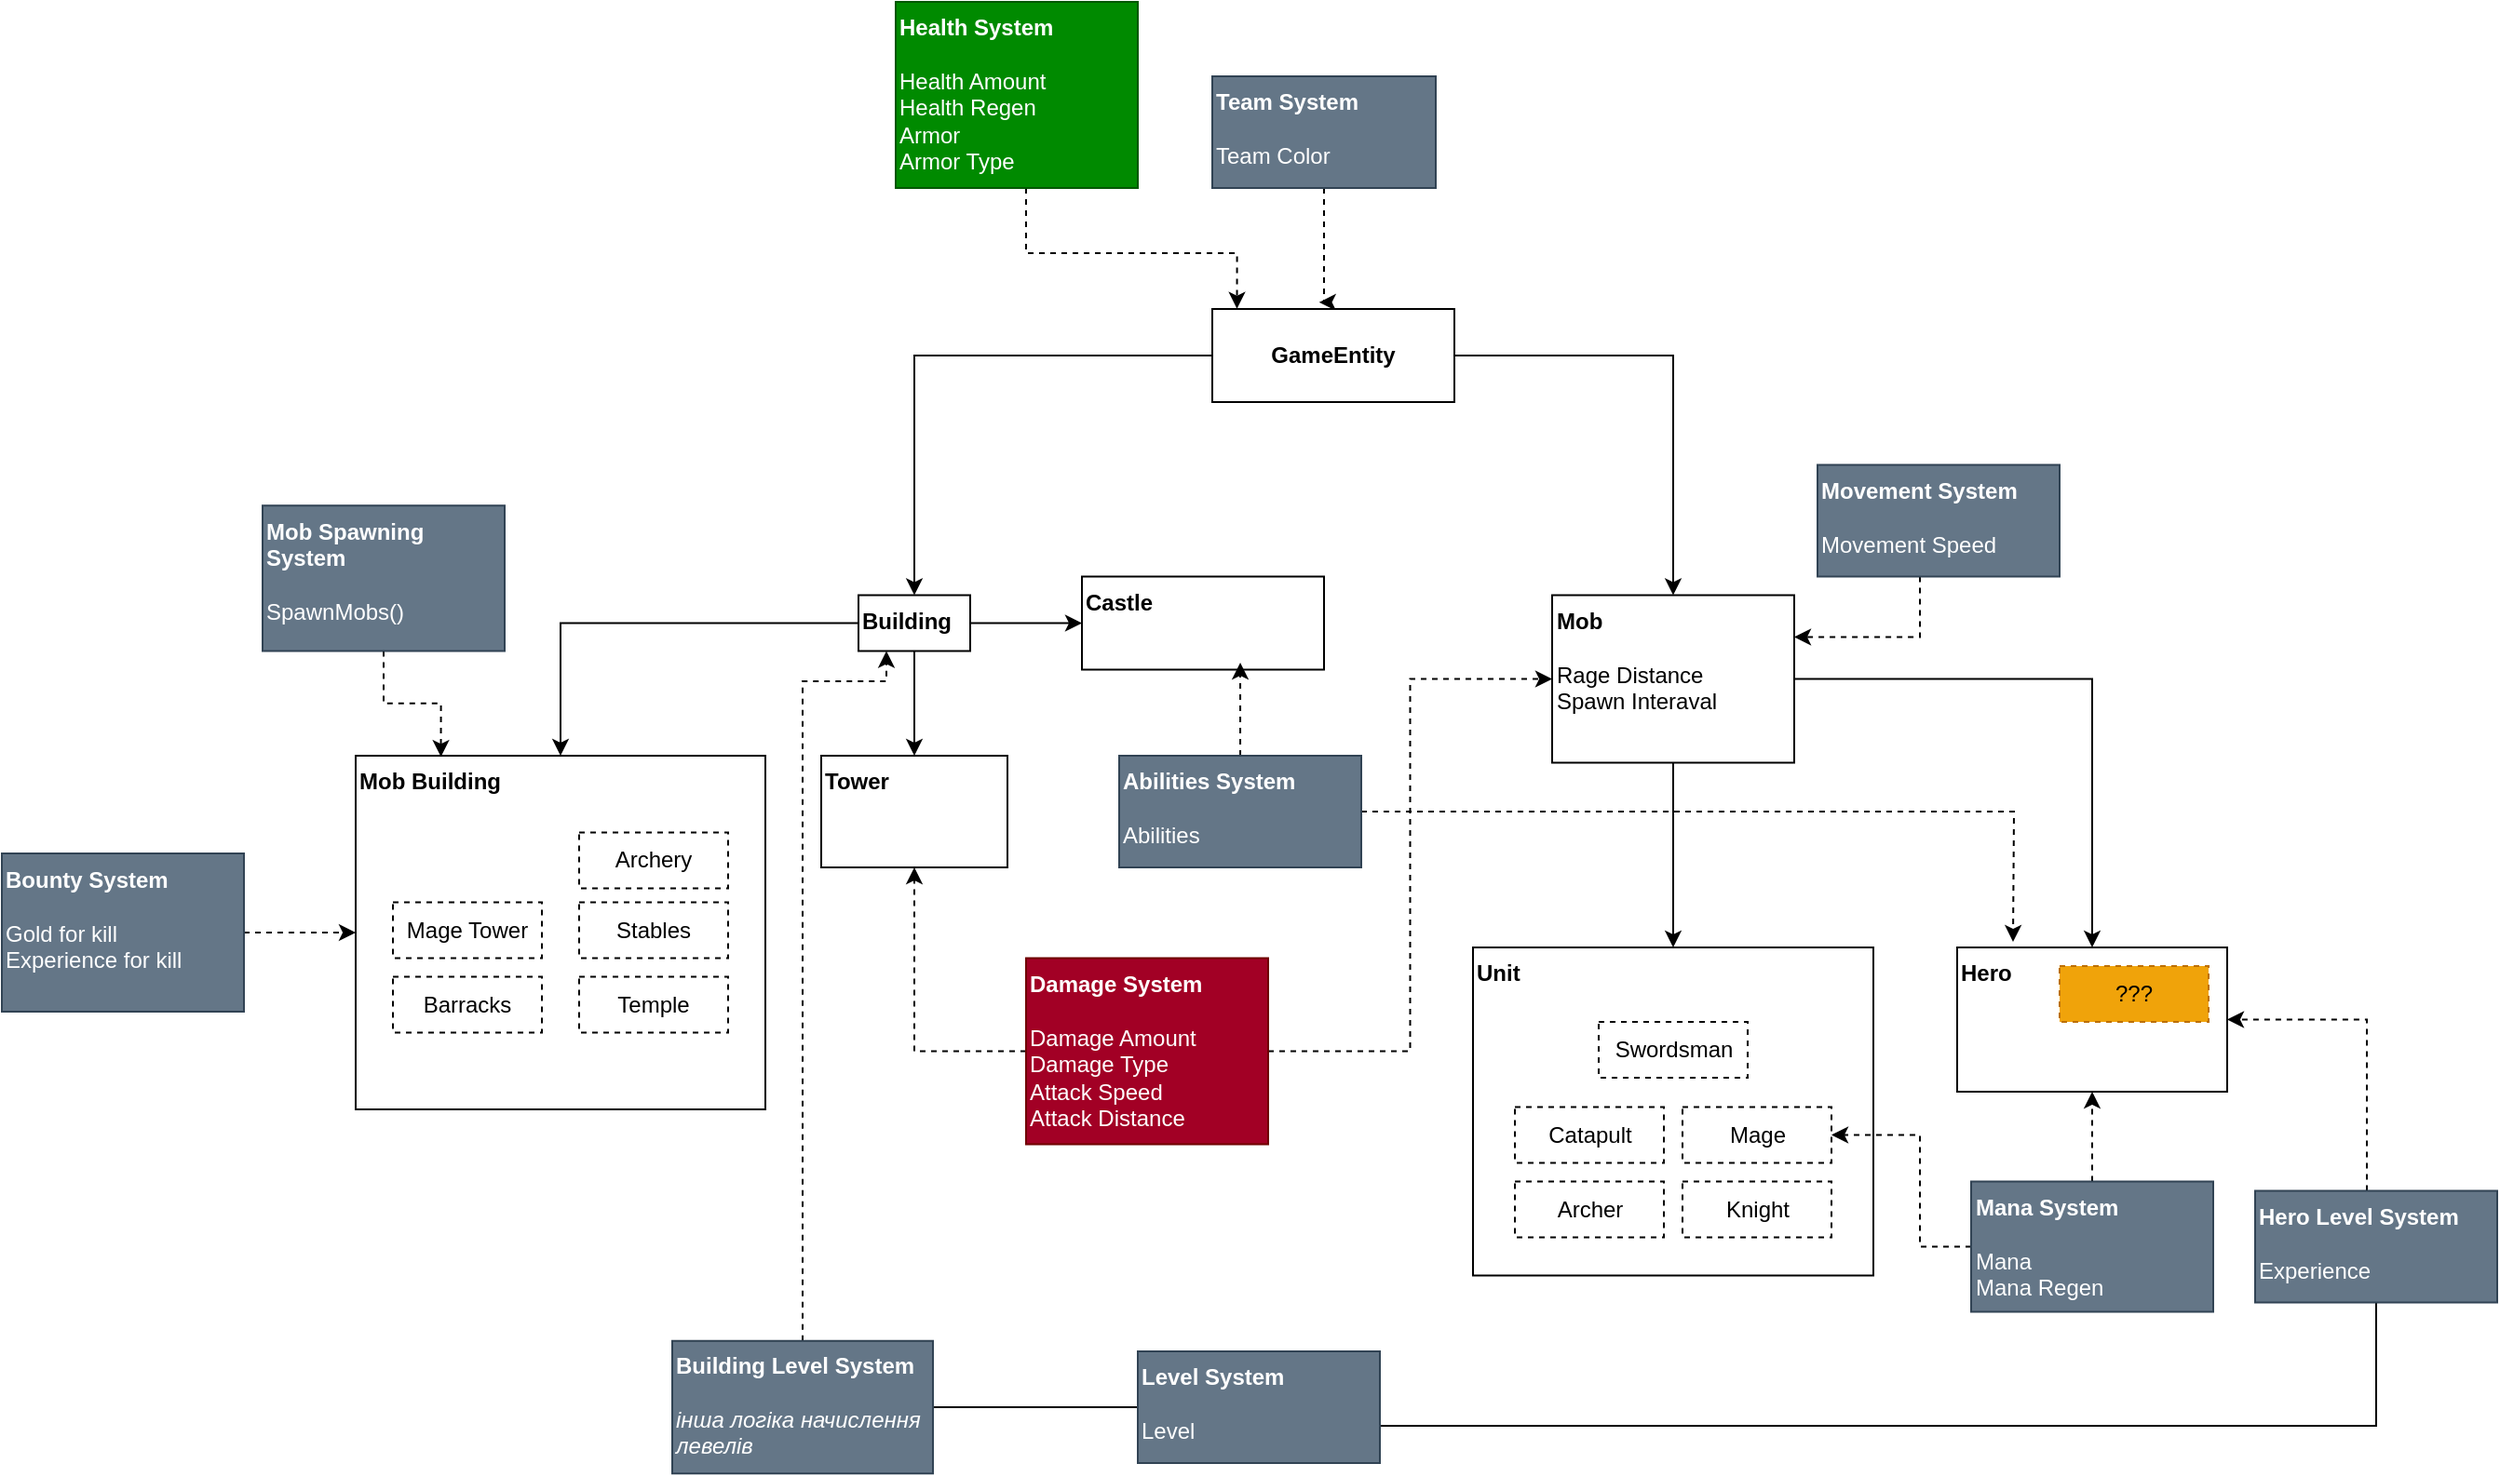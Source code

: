 <mxfile version="21.1.2" type="device">
  <diagram name="Страница 1" id="8yt0SZrPP_RbYerUbGmz">
    <mxGraphModel dx="3382" dy="937" grid="1" gridSize="10" guides="1" tooltips="1" connect="1" arrows="1" fold="1" page="1" pageScale="1" pageWidth="827" pageHeight="1169" math="0" shadow="0">
      <root>
        <mxCell id="0" />
        <mxCell id="1" parent="0" />
        <mxCell id="TG--KWfM6AHAz2aMp1aF-11" style="edgeStyle=orthogonalEdgeStyle;rounded=0;orthogonalLoop=1;jettySize=auto;html=1;entryX=0;entryY=0.5;entryDx=0;entryDy=0;dashed=1;" edge="1" parent="1" source="N3ZdnWTbbpZVfNhrW-NO-1" target="o9QlrB1gXAYVadC4v8IX-6">
          <mxGeometry relative="1" as="geometry" />
        </mxCell>
        <mxCell id="TG--KWfM6AHAz2aMp1aF-13" style="edgeStyle=orthogonalEdgeStyle;rounded=0;orthogonalLoop=1;jettySize=auto;html=1;entryX=0.5;entryY=1;entryDx=0;entryDy=0;dashed=1;" edge="1" parent="1" source="N3ZdnWTbbpZVfNhrW-NO-1" target="o9QlrB1gXAYVadC4v8IX-4">
          <mxGeometry relative="1" as="geometry" />
        </mxCell>
        <mxCell id="N3ZdnWTbbpZVfNhrW-NO-1" value="&lt;b&gt;Damage System&lt;/b&gt;&lt;br&gt;&lt;br&gt;Damage Amount&lt;br&gt;Damage Type&lt;br&gt;Attack Speed&lt;br&gt;Attack Distance" style="rounded=0;whiteSpace=wrap;html=1;align=left;verticalAlign=top;fillColor=#a20025;strokeColor=#6F0000;fontColor=#ffffff;" parent="1" vertex="1">
          <mxGeometry x="-560" y="998.75" width="130" height="100" as="geometry" />
        </mxCell>
        <mxCell id="TG--KWfM6AHAz2aMp1aF-9" style="edgeStyle=orthogonalEdgeStyle;rounded=0;orthogonalLoop=1;jettySize=auto;html=1;entryX=0.102;entryY=-0.003;entryDx=0;entryDy=0;entryPerimeter=0;dashed=1;" edge="1" parent="1" source="o9QlrB1gXAYVadC4v8IX-2" target="2">
          <mxGeometry relative="1" as="geometry">
            <Array as="points">
              <mxPoint x="-560" y="620" />
              <mxPoint x="-447" y="620" />
            </Array>
          </mxGeometry>
        </mxCell>
        <mxCell id="o9QlrB1gXAYVadC4v8IX-2" value="&lt;b&gt;Health System&lt;br&gt;&lt;/b&gt;&lt;br&gt;Health Amount&lt;br&gt;Health Regen&lt;br&gt;Armor&lt;br&gt;Armor Type" style="rounded=0;whiteSpace=wrap;html=1;align=left;verticalAlign=top;fillColor=#008a00;fontColor=#ffffff;strokeColor=#005700;" parent="1" vertex="1">
          <mxGeometry x="-630" y="485.0" width="130" height="100" as="geometry" />
        </mxCell>
        <mxCell id="o9QlrB1gXAYVadC4v8IX-3" value="&lt;b&gt;Castle&lt;br&gt;&lt;/b&gt;" style="rounded=0;whiteSpace=wrap;html=1;align=left;verticalAlign=top;" parent="1" vertex="1">
          <mxGeometry x="-530" y="793.75" width="130" height="50" as="geometry" />
        </mxCell>
        <mxCell id="o9QlrB1gXAYVadC4v8IX-4" value="&lt;b&gt;Tower&lt;br&gt;&lt;/b&gt;&lt;br&gt;" style="rounded=0;whiteSpace=wrap;html=1;align=left;verticalAlign=top;" parent="1" vertex="1">
          <mxGeometry x="-670" y="890" width="100" height="60" as="geometry" />
        </mxCell>
        <mxCell id="o9QlrB1gXAYVadC4v8IX-33" style="edgeStyle=orthogonalEdgeStyle;rounded=0;orthogonalLoop=1;jettySize=auto;html=1;entryX=0.5;entryY=0;entryDx=0;entryDy=0;" parent="1" source="o9QlrB1gXAYVadC4v8IX-5" target="o9QlrB1gXAYVadC4v8IX-4" edge="1">
          <mxGeometry relative="1" as="geometry">
            <Array as="points">
              <mxPoint x="-620" y="850" />
              <mxPoint x="-620" y="850" />
            </Array>
          </mxGeometry>
        </mxCell>
        <mxCell id="o9QlrB1gXAYVadC4v8IX-34" style="edgeStyle=orthogonalEdgeStyle;rounded=0;orthogonalLoop=1;jettySize=auto;html=1;entryX=0.5;entryY=0;entryDx=0;entryDy=0;" parent="1" source="o9QlrB1gXAYVadC4v8IX-5" target="o9QlrB1gXAYVadC4v8IX-18" edge="1">
          <mxGeometry relative="1" as="geometry" />
        </mxCell>
        <mxCell id="o9QlrB1gXAYVadC4v8IX-35" style="edgeStyle=orthogonalEdgeStyle;rounded=0;orthogonalLoop=1;jettySize=auto;html=1;" parent="1" source="o9QlrB1gXAYVadC4v8IX-5" target="o9QlrB1gXAYVadC4v8IX-3" edge="1">
          <mxGeometry relative="1" as="geometry" />
        </mxCell>
        <mxCell id="o9QlrB1gXAYVadC4v8IX-5" value="&lt;b&gt;Building&lt;br&gt;&lt;/b&gt;&lt;br&gt;" style="rounded=0;whiteSpace=wrap;html=1;align=left;verticalAlign=top;" parent="1" vertex="1">
          <mxGeometry x="-650" y="803.75" width="60" height="30" as="geometry" />
        </mxCell>
        <mxCell id="o9QlrB1gXAYVadC4v8IX-40" style="edgeStyle=orthogonalEdgeStyle;rounded=0;orthogonalLoop=1;jettySize=auto;html=1;entryX=0.5;entryY=0;entryDx=0;entryDy=0;" parent="1" source="o9QlrB1gXAYVadC4v8IX-6" target="o9QlrB1gXAYVadC4v8IX-8" edge="1">
          <mxGeometry relative="1" as="geometry" />
        </mxCell>
        <mxCell id="o9QlrB1gXAYVadC4v8IX-41" style="edgeStyle=orthogonalEdgeStyle;rounded=0;orthogonalLoop=1;jettySize=auto;html=1;entryX=0.5;entryY=0;entryDx=0;entryDy=0;" parent="1" source="o9QlrB1gXAYVadC4v8IX-6" target="o9QlrB1gXAYVadC4v8IX-7" edge="1">
          <mxGeometry relative="1" as="geometry" />
        </mxCell>
        <mxCell id="o9QlrB1gXAYVadC4v8IX-6" value="&lt;b&gt;Mob&lt;br&gt;&lt;/b&gt;&lt;br&gt;Rage Distance&lt;br&gt;Spawn Interaval&lt;br&gt;" style="rounded=0;whiteSpace=wrap;html=1;align=left;verticalAlign=top;" parent="1" vertex="1">
          <mxGeometry x="-277.5" y="803.75" width="130" height="90" as="geometry" />
        </mxCell>
        <mxCell id="o9QlrB1gXAYVadC4v8IX-7" value="&lt;b&gt;Hero&lt;br&gt;&lt;/b&gt;&lt;br&gt;" style="rounded=0;whiteSpace=wrap;html=1;align=left;verticalAlign=top;" parent="1" vertex="1">
          <mxGeometry x="-60" y="993" width="145" height="77.5" as="geometry" />
        </mxCell>
        <mxCell id="o9QlrB1gXAYVadC4v8IX-8" value="&lt;b&gt;Unit&lt;/b&gt;&lt;br&gt;" style="rounded=0;whiteSpace=wrap;html=1;align=left;verticalAlign=top;" parent="1" vertex="1">
          <mxGeometry x="-320" y="993" width="215" height="176.25" as="geometry" />
        </mxCell>
        <mxCell id="o9QlrB1gXAYVadC4v8IX-13" value="Catapult" style="rounded=0;whiteSpace=wrap;html=1;dashed=1;" parent="1" vertex="1">
          <mxGeometry x="-297.5" y="1078.75" width="80" height="30" as="geometry" />
        </mxCell>
        <mxCell id="o9QlrB1gXAYVadC4v8IX-14" value="Knight" style="rounded=0;whiteSpace=wrap;html=1;dashed=1;" parent="1" vertex="1">
          <mxGeometry x="-207.5" y="1118.75" width="80" height="30" as="geometry" />
        </mxCell>
        <mxCell id="o9QlrB1gXAYVadC4v8IX-15" value="Archer" style="rounded=0;whiteSpace=wrap;html=1;dashed=1;" parent="1" vertex="1">
          <mxGeometry x="-297.5" y="1118.75" width="80" height="30" as="geometry" />
        </mxCell>
        <mxCell id="o9QlrB1gXAYVadC4v8IX-16" value="Swordsman" style="rounded=0;whiteSpace=wrap;html=1;dashed=1;" parent="1" vertex="1">
          <mxGeometry x="-252.5" y="1033" width="80" height="30" as="geometry" />
        </mxCell>
        <mxCell id="o9QlrB1gXAYVadC4v8IX-17" value="Mage" style="rounded=0;whiteSpace=wrap;html=1;dashed=1;" parent="1" vertex="1">
          <mxGeometry x="-207.5" y="1078.75" width="80" height="30" as="geometry" />
        </mxCell>
        <mxCell id="o9QlrB1gXAYVadC4v8IX-18" value="&lt;b&gt;Mob Building&lt;/b&gt;" style="rounded=0;whiteSpace=wrap;html=1;align=left;verticalAlign=top;" parent="1" vertex="1">
          <mxGeometry x="-920" y="890" width="220" height="190" as="geometry" />
        </mxCell>
        <mxCell id="TG--KWfM6AHAz2aMp1aF-16" style="edgeStyle=orthogonalEdgeStyle;rounded=0;orthogonalLoop=1;jettySize=auto;html=1;entryX=1;entryY=0.5;entryDx=0;entryDy=0;dashed=1;" edge="1" parent="1" source="o9QlrB1gXAYVadC4v8IX-19" target="o9QlrB1gXAYVadC4v8IX-17">
          <mxGeometry relative="1" as="geometry">
            <mxPoint x="-90" y="1110" as="targetPoint" />
            <Array as="points">
              <mxPoint x="-80" y="1154" />
              <mxPoint x="-80" y="1094" />
            </Array>
          </mxGeometry>
        </mxCell>
        <mxCell id="TG--KWfM6AHAz2aMp1aF-18" style="edgeStyle=orthogonalEdgeStyle;rounded=0;orthogonalLoop=1;jettySize=auto;html=1;entryX=0.5;entryY=1;entryDx=0;entryDy=0;dashed=1;" edge="1" parent="1" source="o9QlrB1gXAYVadC4v8IX-19" target="o9QlrB1gXAYVadC4v8IX-7">
          <mxGeometry relative="1" as="geometry" />
        </mxCell>
        <mxCell id="o9QlrB1gXAYVadC4v8IX-19" value="&lt;b&gt;Mana System&lt;br&gt;&lt;/b&gt;&lt;br&gt;Mana&lt;br&gt;Mana Regen" style="rounded=0;whiteSpace=wrap;html=1;align=left;verticalAlign=top;fillColor=#647687;fontColor=#ffffff;strokeColor=#314354;" parent="1" vertex="1">
          <mxGeometry x="-52.5" y="1118.75" width="130" height="70" as="geometry" />
        </mxCell>
        <mxCell id="TG--KWfM6AHAz2aMp1aF-19" style="edgeStyle=orthogonalEdgeStyle;rounded=0;orthogonalLoop=1;jettySize=auto;html=1;entryX=0.654;entryY=0.925;entryDx=0;entryDy=0;entryPerimeter=0;dashed=1;" edge="1" parent="1" source="o9QlrB1gXAYVadC4v8IX-20" target="o9QlrB1gXAYVadC4v8IX-3">
          <mxGeometry relative="1" as="geometry" />
        </mxCell>
        <mxCell id="TG--KWfM6AHAz2aMp1aF-20" style="edgeStyle=orthogonalEdgeStyle;rounded=0;orthogonalLoop=1;jettySize=auto;html=1;dashed=1;" edge="1" parent="1" source="o9QlrB1gXAYVadC4v8IX-20">
          <mxGeometry relative="1" as="geometry">
            <mxPoint x="-30" y="990" as="targetPoint" />
          </mxGeometry>
        </mxCell>
        <mxCell id="o9QlrB1gXAYVadC4v8IX-20" value="&lt;b&gt;Abilities System&lt;br&gt;&lt;/b&gt;&lt;br&gt;Abilities" style="rounded=0;whiteSpace=wrap;html=1;align=left;verticalAlign=top;fillColor=#647687;fontColor=#ffffff;strokeColor=#314354;" parent="1" vertex="1">
          <mxGeometry x="-510" y="890" width="130" height="60" as="geometry" />
        </mxCell>
        <mxCell id="o9QlrB1gXAYVadC4v8IX-22" value="Archery" style="rounded=0;whiteSpace=wrap;html=1;dashed=1;" parent="1" vertex="1">
          <mxGeometry x="-800" y="931.25" width="80" height="30" as="geometry" />
        </mxCell>
        <mxCell id="o9QlrB1gXAYVadC4v8IX-58" value="Mage Tower" style="rounded=0;whiteSpace=wrap;html=1;dashed=1;" parent="1" vertex="1">
          <mxGeometry x="-900" y="968.75" width="80" height="30" as="geometry" />
        </mxCell>
        <mxCell id="o9QlrB1gXAYVadC4v8IX-59" value="Barracks" style="rounded=0;whiteSpace=wrap;html=1;dashed=1;" parent="1" vertex="1">
          <mxGeometry x="-900" y="1008.75" width="80" height="30" as="geometry" />
        </mxCell>
        <mxCell id="o9QlrB1gXAYVadC4v8IX-60" value="Stables" style="rounded=0;whiteSpace=wrap;html=1;dashed=1;" parent="1" vertex="1">
          <mxGeometry x="-800" y="968.75" width="80" height="30" as="geometry" />
        </mxCell>
        <mxCell id="o9QlrB1gXAYVadC4v8IX-61" value="Temple" style="rounded=0;whiteSpace=wrap;html=1;dashed=1;" parent="1" vertex="1">
          <mxGeometry x="-800" y="1008.75" width="80" height="30" as="geometry" />
        </mxCell>
        <mxCell id="TG--KWfM6AHAz2aMp1aF-14" style="edgeStyle=orthogonalEdgeStyle;rounded=0;orthogonalLoop=1;jettySize=auto;html=1;entryX=0.208;entryY=0.003;entryDx=0;entryDy=0;entryPerimeter=0;dashed=1;" edge="1" parent="1" source="o9QlrB1gXAYVadC4v8IX-62" target="o9QlrB1gXAYVadC4v8IX-18">
          <mxGeometry relative="1" as="geometry" />
        </mxCell>
        <mxCell id="o9QlrB1gXAYVadC4v8IX-62" value="&lt;b&gt;Mob Spawning System&lt;br&gt;&lt;/b&gt;&lt;br&gt;SpawnMobs()" style="rounded=0;whiteSpace=wrap;html=1;align=left;verticalAlign=top;fillColor=#647687;fontColor=#ffffff;strokeColor=#314354;" parent="1" vertex="1">
          <mxGeometry x="-970" y="755.62" width="130" height="78.13" as="geometry" />
        </mxCell>
        <mxCell id="o9QlrB1gXAYVadC4v8IX-67" value="???" style="rounded=0;whiteSpace=wrap;html=1;dashed=1;fillColor=#f0a30a;strokeColor=#BD7000;fontColor=#000000;" parent="1" vertex="1">
          <mxGeometry x="-5" y="1003" width="80" height="30" as="geometry" />
        </mxCell>
        <mxCell id="TG--KWfM6AHAz2aMp1aF-15" style="edgeStyle=orthogonalEdgeStyle;rounded=0;orthogonalLoop=1;jettySize=auto;html=1;dashed=1;" edge="1" parent="1" source="voLCMBcsqlssWNx2IigY-6" target="o9QlrB1gXAYVadC4v8IX-18">
          <mxGeometry relative="1" as="geometry" />
        </mxCell>
        <mxCell id="voLCMBcsqlssWNx2IigY-6" value="&lt;b&gt;Bounty System&lt;br&gt;&lt;/b&gt;&lt;br&gt;Gold for kill&lt;br&gt;Experience for kill" style="rounded=0;whiteSpace=wrap;html=1;align=left;verticalAlign=top;fillColor=#647687;fontColor=#ffffff;strokeColor=#314354;" parent="1" vertex="1">
          <mxGeometry x="-1110" y="942.5" width="130" height="85" as="geometry" />
        </mxCell>
        <mxCell id="TG--KWfM6AHAz2aMp1aF-7" style="edgeStyle=orthogonalEdgeStyle;rounded=0;orthogonalLoop=1;jettySize=auto;html=1;entryX=0.5;entryY=0;entryDx=0;entryDy=0;exitX=1;exitY=0.5;exitDx=0;exitDy=0;" edge="1" parent="1" source="voLCMBcsqlssWNx2IigY-11" target="TG--KWfM6AHAz2aMp1aF-5">
          <mxGeometry relative="1" as="geometry">
            <Array as="points">
              <mxPoint x="-370" y="1250" />
              <mxPoint x="165" y="1250" />
            </Array>
          </mxGeometry>
        </mxCell>
        <mxCell id="TG--KWfM6AHAz2aMp1aF-8" style="edgeStyle=orthogonalEdgeStyle;rounded=0;orthogonalLoop=1;jettySize=auto;html=1;entryX=0.5;entryY=0;entryDx=0;entryDy=0;exitX=0;exitY=0.5;exitDx=0;exitDy=0;" edge="1" parent="1" source="voLCMBcsqlssWNx2IigY-11" target="TG--KWfM6AHAz2aMp1aF-6">
          <mxGeometry relative="1" as="geometry">
            <Array as="points">
              <mxPoint x="-680" y="1240" />
            </Array>
          </mxGeometry>
        </mxCell>
        <mxCell id="voLCMBcsqlssWNx2IigY-11" value="&lt;b&gt;Level System&lt;br&gt;&lt;/b&gt;&lt;br&gt;Level" style="rounded=0;whiteSpace=wrap;html=1;align=left;verticalAlign=top;fillColor=#647687;fontColor=#ffffff;strokeColor=#314354;" parent="1" vertex="1">
          <mxGeometry x="-500" y="1210" width="130" height="60" as="geometry" />
        </mxCell>
        <mxCell id="TG--KWfM6AHAz2aMp1aF-10" style="edgeStyle=orthogonalEdgeStyle;rounded=0;orthogonalLoop=1;jettySize=auto;html=1;entryX=0.441;entryY=-0.072;entryDx=0;entryDy=0;entryPerimeter=0;dashed=1;" edge="1" parent="1" source="voLCMBcsqlssWNx2IigY-15" target="2">
          <mxGeometry relative="1" as="geometry">
            <Array as="points">
              <mxPoint x="-400" y="646" />
            </Array>
          </mxGeometry>
        </mxCell>
        <mxCell id="voLCMBcsqlssWNx2IigY-15" value="&lt;b&gt;Team System&lt;/b&gt;&lt;br&gt;&lt;br&gt;Team Color" style="whiteSpace=wrap;html=1;align=left;verticalAlign=top;fillColor=#647687;fontColor=#ffffff;strokeColor=#314354;" parent="1" vertex="1">
          <mxGeometry x="-460" y="525" width="120" height="60" as="geometry" />
        </mxCell>
        <mxCell id="TG--KWfM6AHAz2aMp1aF-2" style="edgeStyle=orthogonalEdgeStyle;rounded=0;orthogonalLoop=1;jettySize=auto;html=1;" edge="1" parent="1" source="2" target="o9QlrB1gXAYVadC4v8IX-5">
          <mxGeometry relative="1" as="geometry" />
        </mxCell>
        <mxCell id="TG--KWfM6AHAz2aMp1aF-3" style="edgeStyle=orthogonalEdgeStyle;rounded=0;orthogonalLoop=1;jettySize=auto;html=1;entryX=0.5;entryY=0;entryDx=0;entryDy=0;" edge="1" parent="1" source="2" target="o9QlrB1gXAYVadC4v8IX-6">
          <mxGeometry relative="1" as="geometry" />
        </mxCell>
        <mxCell id="2" value="&lt;b&gt;GameEntity&lt;/b&gt;" style="rounded=0;whiteSpace=wrap;html=1;align=center;verticalAlign=middle;" parent="1" vertex="1">
          <mxGeometry x="-460" y="650" width="130" height="50" as="geometry" />
        </mxCell>
        <mxCell id="TG--KWfM6AHAz2aMp1aF-12" style="edgeStyle=orthogonalEdgeStyle;rounded=0;orthogonalLoop=1;jettySize=auto;html=1;entryX=1;entryY=0.25;entryDx=0;entryDy=0;dashed=1;" edge="1" parent="1" source="TG--KWfM6AHAz2aMp1aF-4" target="o9QlrB1gXAYVadC4v8IX-6">
          <mxGeometry relative="1" as="geometry">
            <Array as="points">
              <mxPoint x="-80" y="826" />
            </Array>
          </mxGeometry>
        </mxCell>
        <mxCell id="TG--KWfM6AHAz2aMp1aF-4" value="&lt;b&gt;Movement&amp;nbsp;System&lt;br&gt;&lt;/b&gt;&lt;br&gt;Movement Speed" style="rounded=0;whiteSpace=wrap;html=1;align=left;verticalAlign=top;fillColor=#647687;fontColor=#ffffff;strokeColor=#314354;" vertex="1" parent="1">
          <mxGeometry x="-135" y="733.75" width="130" height="60" as="geometry" />
        </mxCell>
        <mxCell id="TG--KWfM6AHAz2aMp1aF-21" style="edgeStyle=orthogonalEdgeStyle;rounded=0;orthogonalLoop=1;jettySize=auto;html=1;entryX=1;entryY=0.5;entryDx=0;entryDy=0;dashed=1;" edge="1" parent="1" source="TG--KWfM6AHAz2aMp1aF-5" target="o9QlrB1gXAYVadC4v8IX-7">
          <mxGeometry relative="1" as="geometry">
            <Array as="points">
              <mxPoint x="160" y="1032" />
            </Array>
          </mxGeometry>
        </mxCell>
        <mxCell id="TG--KWfM6AHAz2aMp1aF-5" value="&lt;b&gt;Hero Level System&lt;br&gt;&lt;/b&gt;&lt;br&gt;Experience" style="rounded=0;whiteSpace=wrap;html=1;align=left;verticalAlign=top;fillColor=#647687;fontColor=#ffffff;strokeColor=#314354;" vertex="1" parent="1">
          <mxGeometry x="100" y="1123.75" width="130" height="60" as="geometry" />
        </mxCell>
        <mxCell id="TG--KWfM6AHAz2aMp1aF-22" style="edgeStyle=orthogonalEdgeStyle;rounded=0;orthogonalLoop=1;jettySize=auto;html=1;entryX=0.25;entryY=1;entryDx=0;entryDy=0;dashed=1;" edge="1" parent="1" source="TG--KWfM6AHAz2aMp1aF-6" target="o9QlrB1gXAYVadC4v8IX-5">
          <mxGeometry relative="1" as="geometry">
            <mxPoint x="-680" y="780" as="targetPoint" />
            <Array as="points">
              <mxPoint x="-680" y="850" />
              <mxPoint x="-635" y="850" />
            </Array>
          </mxGeometry>
        </mxCell>
        <mxCell id="TG--KWfM6AHAz2aMp1aF-6" value="&lt;b&gt;Building Level System&lt;br&gt;&lt;/b&gt;&lt;br&gt;&lt;i&gt;інша логіка начислення левелів&lt;/i&gt;" style="rounded=0;whiteSpace=wrap;html=1;align=left;verticalAlign=top;fillColor=#647687;fontColor=#ffffff;strokeColor=#314354;" vertex="1" parent="1">
          <mxGeometry x="-750" y="1204.38" width="140" height="71.25" as="geometry" />
        </mxCell>
      </root>
    </mxGraphModel>
  </diagram>
</mxfile>
